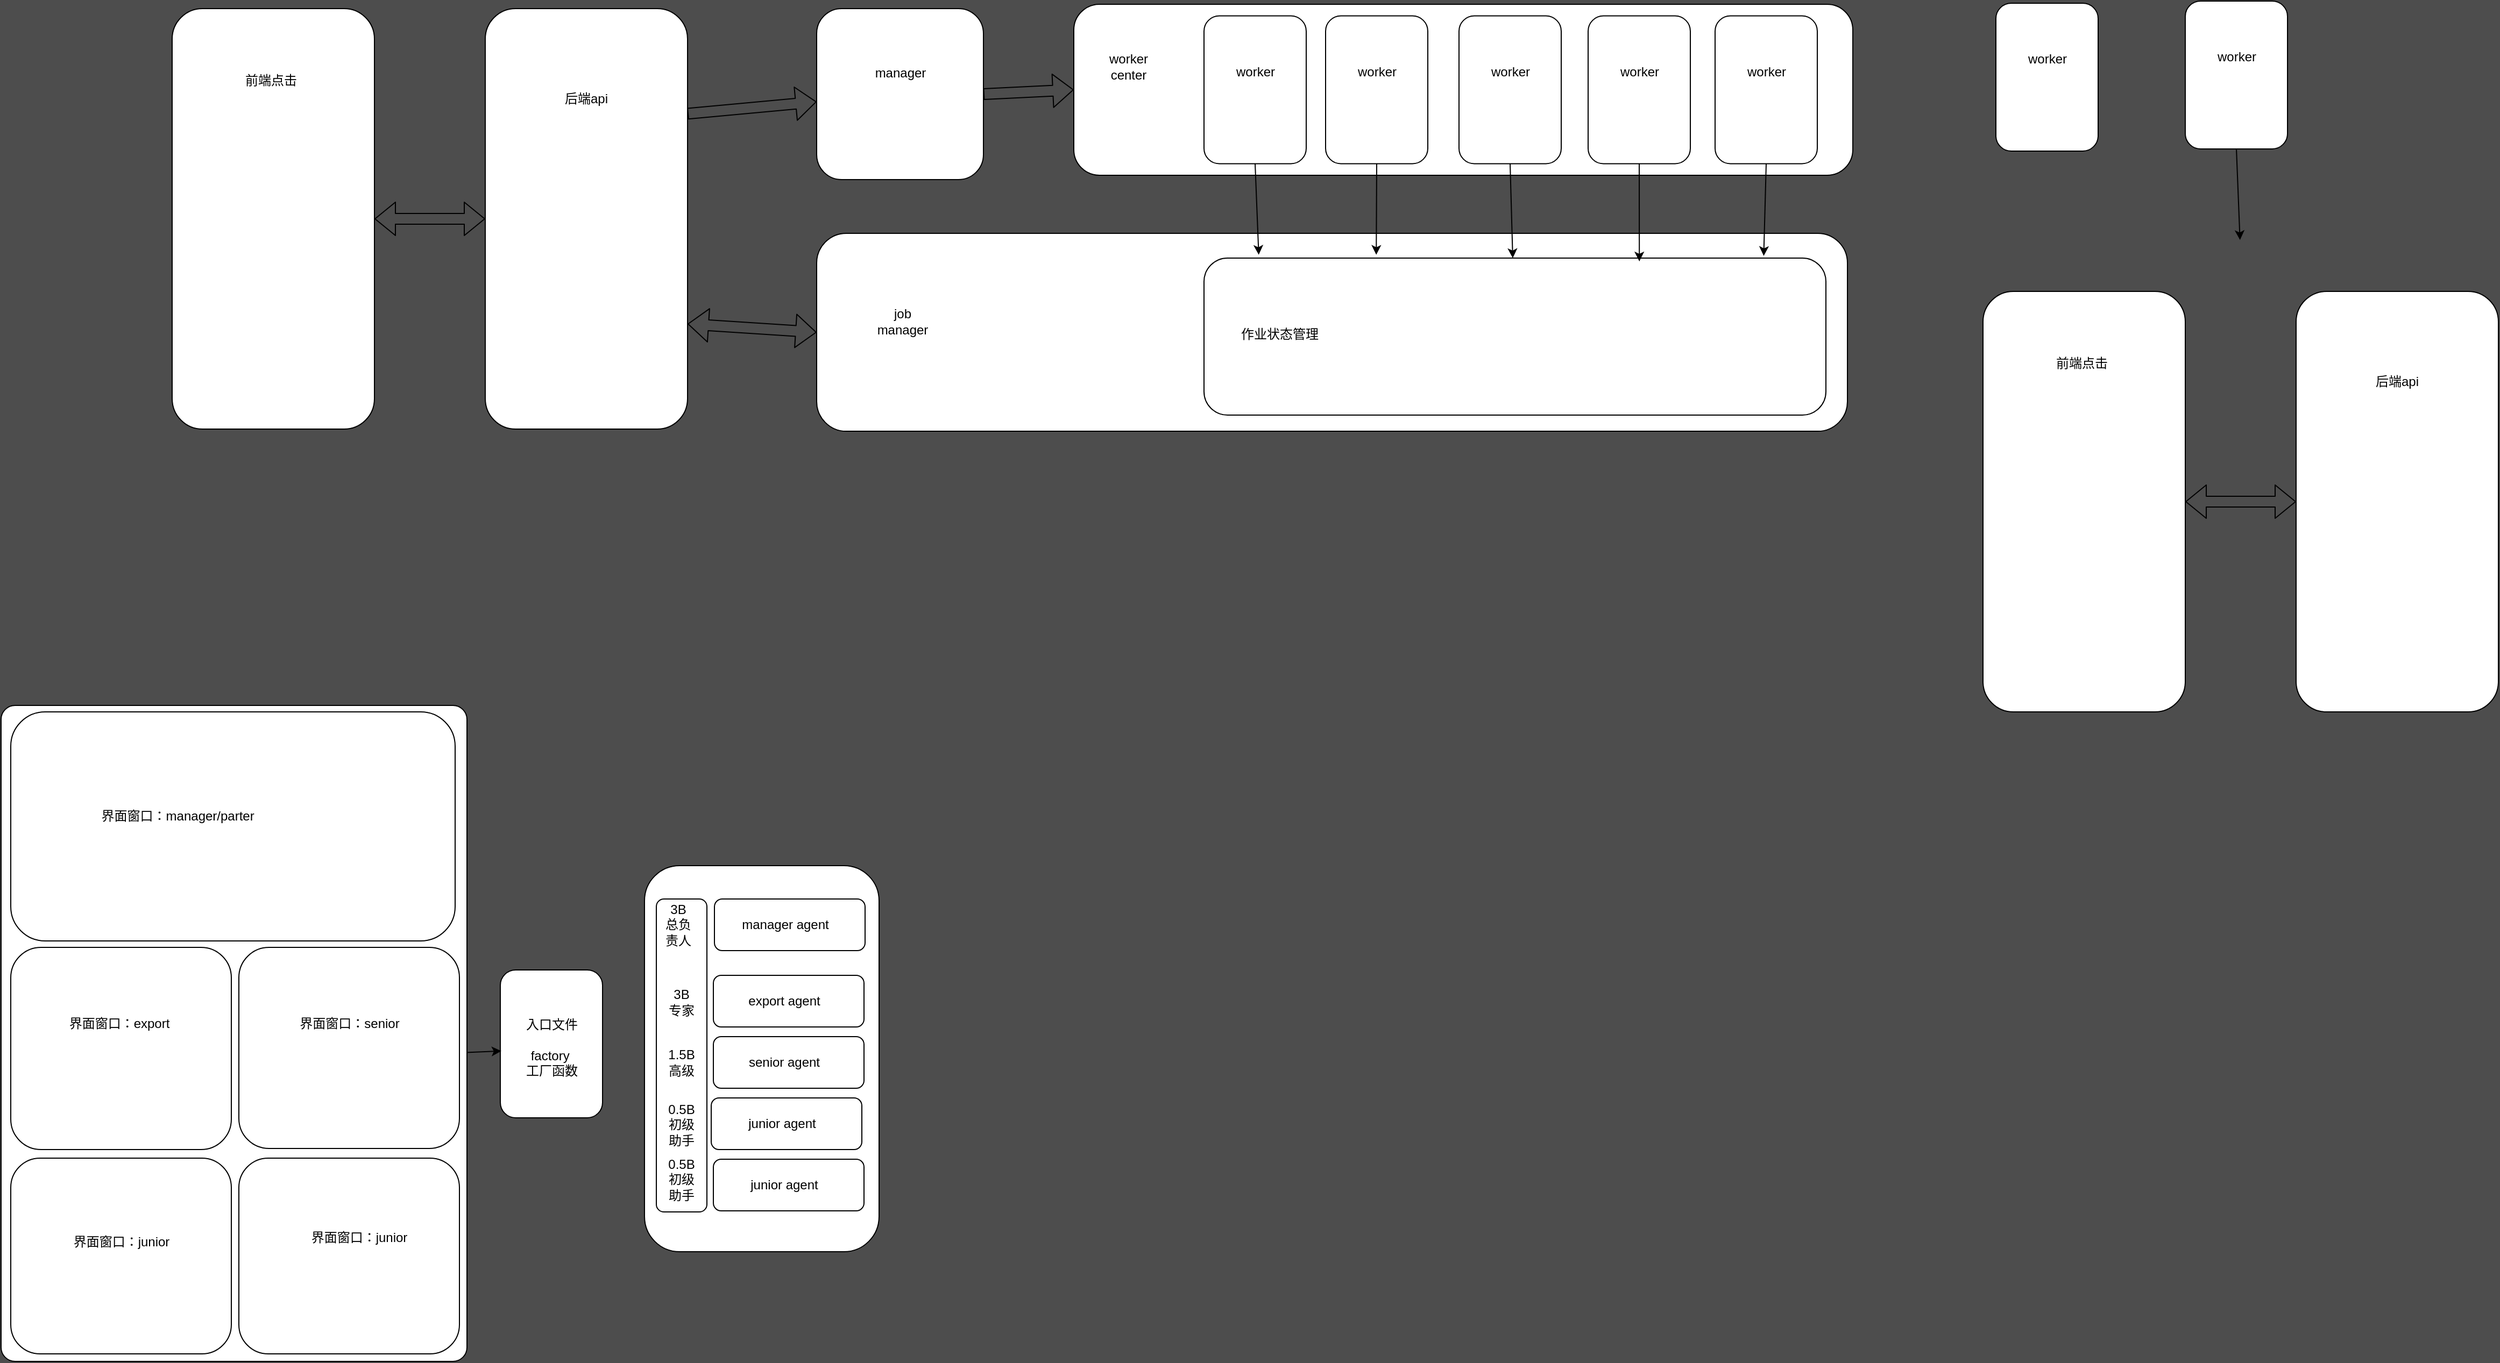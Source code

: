 <mxfile>
    <diagram id="UIuKdaqK2b-cuma6LV4_" name="第 1 页">
        <mxGraphModel dx="654" dy="234" grid="0" gridSize="10" guides="1" tooltips="1" connect="1" arrows="1" fold="1" page="1" pageScale="1" pageWidth="3300" pageHeight="4681" background="#4D4D4D" math="0" shadow="0">
            <root>
                <mxCell id="0"/>
                <mxCell id="1" parent="0"/>
                <mxCell id="2" value="" style="rounded=1;whiteSpace=wrap;html=1;" vertex="1" parent="1">
                    <mxGeometry x="213" y="228" width="188" height="391" as="geometry"/>
                </mxCell>
                <mxCell id="3" value="" style="rounded=1;whiteSpace=wrap;html=1;" vertex="1" parent="1">
                    <mxGeometry x="504" y="228" width="188" height="391" as="geometry"/>
                </mxCell>
                <mxCell id="4" value="前端点击" style="text;html=1;strokeColor=none;fillColor=none;align=center;verticalAlign=middle;whiteSpace=wrap;rounded=0;" vertex="1" parent="1">
                    <mxGeometry x="275" y="280" width="60" height="30" as="geometry"/>
                </mxCell>
                <mxCell id="5" value="后端api" style="text;html=1;strokeColor=none;fillColor=none;align=center;verticalAlign=middle;whiteSpace=wrap;rounded=0;" vertex="1" parent="1">
                    <mxGeometry x="568" y="297" width="60" height="30" as="geometry"/>
                </mxCell>
                <mxCell id="6" value="" style="rounded=1;whiteSpace=wrap;html=1;" vertex="1" parent="1">
                    <mxGeometry x="812" y="228" width="155" height="159" as="geometry"/>
                </mxCell>
                <mxCell id="7" value="manager" style="text;html=1;strokeColor=none;fillColor=none;align=center;verticalAlign=middle;whiteSpace=wrap;rounded=0;" vertex="1" parent="1">
                    <mxGeometry x="860" y="273" width="60" height="30" as="geometry"/>
                </mxCell>
                <mxCell id="8" value="" style="rounded=1;whiteSpace=wrap;html=1;" vertex="1" parent="1">
                    <mxGeometry x="1051" y="224" width="724" height="159" as="geometry"/>
                </mxCell>
                <mxCell id="10" value="" style="rounded=1;whiteSpace=wrap;html=1;" vertex="1" parent="1">
                    <mxGeometry x="1172" y="234.75" width="95" height="137.5" as="geometry"/>
                </mxCell>
                <mxCell id="11" value="worker" style="text;html=1;strokeColor=none;fillColor=none;align=center;verticalAlign=middle;whiteSpace=wrap;rounded=0;" vertex="1" parent="1">
                    <mxGeometry x="1189.5" y="272" width="60" height="30" as="geometry"/>
                </mxCell>
                <mxCell id="12" value="" style="rounded=1;whiteSpace=wrap;html=1;" vertex="1" parent="1">
                    <mxGeometry x="1285" y="234.75" width="95" height="137.5" as="geometry"/>
                </mxCell>
                <mxCell id="13" value="worker" style="text;html=1;strokeColor=none;fillColor=none;align=center;verticalAlign=middle;whiteSpace=wrap;rounded=0;" vertex="1" parent="1">
                    <mxGeometry x="1302.5" y="272" width="60" height="30" as="geometry"/>
                </mxCell>
                <mxCell id="14" value="" style="rounded=1;whiteSpace=wrap;html=1;" vertex="1" parent="1">
                    <mxGeometry x="1647" y="234.75" width="95" height="137.5" as="geometry"/>
                </mxCell>
                <mxCell id="15" value="worker" style="text;html=1;strokeColor=none;fillColor=none;align=center;verticalAlign=middle;whiteSpace=wrap;rounded=0;" vertex="1" parent="1">
                    <mxGeometry x="1664.5" y="272" width="60" height="30" as="geometry"/>
                </mxCell>
                <mxCell id="16" value="" style="rounded=1;whiteSpace=wrap;html=1;" vertex="1" parent="1">
                    <mxGeometry x="1529" y="234.75" width="95" height="137.5" as="geometry"/>
                </mxCell>
                <mxCell id="17" value="worker" style="text;html=1;strokeColor=none;fillColor=none;align=center;verticalAlign=middle;whiteSpace=wrap;rounded=0;" vertex="1" parent="1">
                    <mxGeometry x="1546.5" y="272" width="60" height="30" as="geometry"/>
                </mxCell>
                <mxCell id="18" value="" style="rounded=1;whiteSpace=wrap;html=1;" vertex="1" parent="1">
                    <mxGeometry x="1409" y="234.75" width="95" height="137.5" as="geometry"/>
                </mxCell>
                <mxCell id="19" value="worker" style="text;html=1;strokeColor=none;fillColor=none;align=center;verticalAlign=middle;whiteSpace=wrap;rounded=0;" vertex="1" parent="1">
                    <mxGeometry x="1426.5" y="272" width="60" height="30" as="geometry"/>
                </mxCell>
                <mxCell id="23" value="worker center" style="text;html=1;strokeColor=none;fillColor=none;align=center;verticalAlign=middle;whiteSpace=wrap;rounded=0;" vertex="1" parent="1">
                    <mxGeometry x="1072" y="267" width="60" height="30" as="geometry"/>
                </mxCell>
                <mxCell id="24" value="" style="rounded=1;whiteSpace=wrap;html=1;" vertex="1" parent="1">
                    <mxGeometry x="812" y="437" width="958" height="184" as="geometry"/>
                </mxCell>
                <mxCell id="22" value="job manager" style="text;html=1;strokeColor=none;fillColor=none;align=center;verticalAlign=middle;whiteSpace=wrap;rounded=0;" vertex="1" parent="1">
                    <mxGeometry x="862" y="504" width="60" height="30" as="geometry"/>
                </mxCell>
                <mxCell id="25" value="" style="rounded=1;whiteSpace=wrap;html=1;" vertex="1" parent="1">
                    <mxGeometry x="1172" y="460" width="578" height="146" as="geometry"/>
                </mxCell>
                <mxCell id="26" value="作业状态管理" style="text;html=1;strokeColor=none;fillColor=none;align=center;verticalAlign=middle;whiteSpace=wrap;rounded=0;" vertex="1" parent="1">
                    <mxGeometry x="1199" y="516" width="87" height="30" as="geometry"/>
                </mxCell>
                <mxCell id="29" value="" style="shape=flexArrow;endArrow=classic;startArrow=classic;html=1;exitX=1;exitY=0.5;exitDx=0;exitDy=0;entryX=0;entryY=0.5;entryDx=0;entryDy=0;" edge="1" parent="1" source="2" target="3">
                    <mxGeometry width="100" height="100" relative="1" as="geometry">
                        <mxPoint x="416" y="456" as="sourcePoint"/>
                        <mxPoint x="516" y="356" as="targetPoint"/>
                    </mxGeometry>
                </mxCell>
                <mxCell id="30" value="" style="shape=flexArrow;endArrow=classic;startArrow=classic;html=1;exitX=1;exitY=0.75;exitDx=0;exitDy=0;entryX=0;entryY=0.5;entryDx=0;entryDy=0;" edge="1" parent="1" source="3" target="24">
                    <mxGeometry width="100" height="100" relative="1" as="geometry">
                        <mxPoint x="982" y="461" as="sourcePoint"/>
                        <mxPoint x="1082" y="361" as="targetPoint"/>
                    </mxGeometry>
                </mxCell>
                <mxCell id="31" value="" style="shape=flexArrow;endArrow=classic;html=1;exitX=1;exitY=0.25;exitDx=0;exitDy=0;" edge="1" parent="1" source="3" target="6">
                    <mxGeometry width="50" height="50" relative="1" as="geometry">
                        <mxPoint x="997" y="426" as="sourcePoint"/>
                        <mxPoint x="1047" y="376" as="targetPoint"/>
                    </mxGeometry>
                </mxCell>
                <mxCell id="33" value="" style="shape=flexArrow;endArrow=classic;html=1;exitX=1;exitY=0.5;exitDx=0;exitDy=0;entryX=0;entryY=0.5;entryDx=0;entryDy=0;" edge="1" parent="1" source="6" target="8">
                    <mxGeometry width="50" height="50" relative="1" as="geometry">
                        <mxPoint x="997" y="426" as="sourcePoint"/>
                        <mxPoint x="1047" y="376" as="targetPoint"/>
                    </mxGeometry>
                </mxCell>
                <mxCell id="35" value="" style="endArrow=classic;html=1;exitX=0.5;exitY=1;exitDx=0;exitDy=0;entryX=0.088;entryY=-0.021;entryDx=0;entryDy=0;entryPerimeter=0;" edge="1" parent="1" source="10" target="25">
                    <mxGeometry width="50" height="50" relative="1" as="geometry">
                        <mxPoint x="997" y="426" as="sourcePoint"/>
                        <mxPoint x="1047" y="376" as="targetPoint"/>
                    </mxGeometry>
                </mxCell>
                <mxCell id="36" value="" style="endArrow=classic;html=1;exitX=0.5;exitY=1;exitDx=0;exitDy=0;entryX=0.277;entryY=-0.021;entryDx=0;entryDy=0;entryPerimeter=0;" edge="1" parent="1" source="12" target="25">
                    <mxGeometry width="50" height="50" relative="1" as="geometry">
                        <mxPoint x="1229.5" y="382.25" as="sourcePoint"/>
                        <mxPoint x="1361.33" y="470" as="targetPoint"/>
                    </mxGeometry>
                </mxCell>
                <mxCell id="37" value="" style="endArrow=classic;html=1;exitX=0.5;exitY=1;exitDx=0;exitDy=0;" edge="1" parent="1" source="18" target="25">
                    <mxGeometry width="50" height="50" relative="1" as="geometry">
                        <mxPoint x="1342.5" y="382.25" as="sourcePoint"/>
                        <mxPoint x="1371.33" y="480" as="targetPoint"/>
                    </mxGeometry>
                </mxCell>
                <mxCell id="38" value="" style="endArrow=classic;html=1;exitX=0.5;exitY=1;exitDx=0;exitDy=0;entryX=0.7;entryY=0.021;entryDx=0;entryDy=0;entryPerimeter=0;" edge="1" parent="1" source="16" target="25">
                    <mxGeometry width="50" height="50" relative="1" as="geometry">
                        <mxPoint x="1466.5" y="382.25" as="sourcePoint"/>
                        <mxPoint x="1381.33" y="490" as="targetPoint"/>
                    </mxGeometry>
                </mxCell>
                <mxCell id="39" value="" style="endArrow=classic;html=1;exitX=0.5;exitY=1;exitDx=0;exitDy=0;entryX=0.9;entryY=-0.014;entryDx=0;entryDy=0;entryPerimeter=0;" edge="1" parent="1" source="14" target="25">
                    <mxGeometry width="50" height="50" relative="1" as="geometry">
                        <mxPoint x="1586.5" y="382.25" as="sourcePoint"/>
                        <mxPoint x="1391.33" y="500" as="targetPoint"/>
                    </mxGeometry>
                </mxCell>
                <mxCell id="40" value="" style="rounded=1;whiteSpace=wrap;html=1;" vertex="1" parent="1">
                    <mxGeometry x="1908" y="223" width="95" height="137.5" as="geometry"/>
                </mxCell>
                <mxCell id="41" value="worker" style="text;html=1;strokeColor=none;fillColor=none;align=center;verticalAlign=middle;whiteSpace=wrap;rounded=0;" vertex="1" parent="1">
                    <mxGeometry x="1925.5" y="260.25" width="60" height="30" as="geometry"/>
                </mxCell>
                <mxCell id="42" value="" style="rounded=1;whiteSpace=wrap;html=1;" vertex="1" parent="1">
                    <mxGeometry x="2084" y="221" width="95" height="137.5" as="geometry"/>
                </mxCell>
                <mxCell id="43" value="worker" style="text;html=1;strokeColor=none;fillColor=none;align=center;verticalAlign=middle;whiteSpace=wrap;rounded=0;" vertex="1" parent="1">
                    <mxGeometry x="2101.5" y="258.25" width="60" height="30" as="geometry"/>
                </mxCell>
                <mxCell id="44" value="" style="endArrow=classic;html=1;exitX=0.5;exitY=1;exitDx=0;exitDy=0;entryX=0.088;entryY=-0.021;entryDx=0;entryDy=0;entryPerimeter=0;" edge="1" parent="1" source="42">
                    <mxGeometry width="50" height="50" relative="1" as="geometry">
                        <mxPoint x="1909" y="412.25" as="sourcePoint"/>
                        <mxPoint x="2134.864" y="443.184" as="targetPoint"/>
                    </mxGeometry>
                </mxCell>
                <mxCell id="45" value="" style="rounded=1;whiteSpace=wrap;html=1;" vertex="1" parent="1">
                    <mxGeometry x="1896" y="491" width="188" height="391" as="geometry"/>
                </mxCell>
                <mxCell id="46" value="" style="rounded=1;whiteSpace=wrap;html=1;" vertex="1" parent="1">
                    <mxGeometry x="2187" y="491" width="188" height="391" as="geometry"/>
                </mxCell>
                <mxCell id="47" value="前端点击" style="text;html=1;strokeColor=none;fillColor=none;align=center;verticalAlign=middle;whiteSpace=wrap;rounded=0;" vertex="1" parent="1">
                    <mxGeometry x="1958" y="543" width="60" height="30" as="geometry"/>
                </mxCell>
                <mxCell id="48" value="后端api" style="text;html=1;strokeColor=none;fillColor=none;align=center;verticalAlign=middle;whiteSpace=wrap;rounded=0;" vertex="1" parent="1">
                    <mxGeometry x="2251" y="560" width="60" height="30" as="geometry"/>
                </mxCell>
                <mxCell id="49" value="" style="shape=flexArrow;endArrow=classic;startArrow=classic;html=1;exitX=1;exitY=0.5;exitDx=0;exitDy=0;entryX=0;entryY=0.5;entryDx=0;entryDy=0;" edge="1" parent="1" source="45" target="46">
                    <mxGeometry width="100" height="100" relative="1" as="geometry">
                        <mxPoint x="2099" y="719" as="sourcePoint"/>
                        <mxPoint x="2199" y="619" as="targetPoint"/>
                    </mxGeometry>
                </mxCell>
                <mxCell id="59" value="" style="group" vertex="1" connectable="0" parent="1">
                    <mxGeometry x="518" y="1122" width="95" height="137.5" as="geometry"/>
                </mxCell>
                <mxCell id="50" value="" style="rounded=1;whiteSpace=wrap;html=1;" vertex="1" parent="59">
                    <mxGeometry width="95" height="137.5" as="geometry"/>
                </mxCell>
                <mxCell id="51" value="入口文件&lt;br&gt;&lt;br&gt;factory&amp;nbsp;&lt;br&gt;工厂函数" style="text;html=1;strokeColor=none;fillColor=none;align=center;verticalAlign=middle;whiteSpace=wrap;rounded=0;" vertex="1" parent="59">
                    <mxGeometry x="10.75" y="37.25" width="73.5" height="69.75" as="geometry"/>
                </mxCell>
                <mxCell id="82" value="" style="group" vertex="1" connectable="0" parent="1">
                    <mxGeometry x="652" y="1025" width="218" height="359" as="geometry"/>
                </mxCell>
                <mxCell id="55" value="" style="rounded=1;whiteSpace=wrap;html=1;" vertex="1" parent="82">
                    <mxGeometry width="218" height="359" as="geometry"/>
                </mxCell>
                <mxCell id="58" value="" style="group" vertex="1" connectable="0" parent="82">
                    <mxGeometry x="65" y="31" width="140" height="48" as="geometry"/>
                </mxCell>
                <mxCell id="53" value="" style="rounded=1;whiteSpace=wrap;html=1;" vertex="1" parent="58">
                    <mxGeometry width="140" height="48" as="geometry"/>
                </mxCell>
                <mxCell id="54" value="manager agent" style="text;html=1;strokeColor=none;fillColor=none;align=center;verticalAlign=middle;whiteSpace=wrap;rounded=0;" vertex="1" parent="58">
                    <mxGeometry x="10.75" y="14.25" width="110.25" height="19.75" as="geometry"/>
                </mxCell>
                <mxCell id="60" value="" style="group" vertex="1" connectable="0" parent="82">
                    <mxGeometry x="64" y="102" width="140" height="48" as="geometry"/>
                </mxCell>
                <mxCell id="64" value="" style="group" vertex="1" connectable="0" parent="60">
                    <mxGeometry width="140" height="48" as="geometry"/>
                </mxCell>
                <mxCell id="61" value="" style="rounded=1;whiteSpace=wrap;html=1;" vertex="1" parent="64">
                    <mxGeometry width="140" height="48" as="geometry"/>
                </mxCell>
                <mxCell id="62" value="export agent" style="text;html=1;strokeColor=none;fillColor=none;align=center;verticalAlign=middle;whiteSpace=wrap;rounded=0;" vertex="1" parent="64">
                    <mxGeometry x="10.75" y="14.25" width="110.25" height="19.75" as="geometry"/>
                </mxCell>
                <mxCell id="65" value="" style="group" vertex="1" connectable="0" parent="82">
                    <mxGeometry x="64" y="159" width="140" height="48" as="geometry"/>
                </mxCell>
                <mxCell id="66" value="" style="rounded=1;whiteSpace=wrap;html=1;" vertex="1" parent="65">
                    <mxGeometry width="140" height="48" as="geometry"/>
                </mxCell>
                <mxCell id="67" value="senior agent" style="text;html=1;strokeColor=none;fillColor=none;align=center;verticalAlign=middle;whiteSpace=wrap;rounded=0;" vertex="1" parent="65">
                    <mxGeometry x="10.75" y="14.25" width="110.25" height="19.75" as="geometry"/>
                </mxCell>
                <mxCell id="68" value="" style="group" vertex="1" connectable="0" parent="82">
                    <mxGeometry x="62" y="216" width="140" height="48" as="geometry"/>
                </mxCell>
                <mxCell id="69" value="" style="rounded=1;whiteSpace=wrap;html=1;" vertex="1" parent="68">
                    <mxGeometry width="140" height="48" as="geometry"/>
                </mxCell>
                <mxCell id="70" value="junior agent" style="text;html=1;strokeColor=none;fillColor=none;align=center;verticalAlign=middle;whiteSpace=wrap;rounded=0;" vertex="1" parent="68">
                    <mxGeometry x="10.75" y="14.25" width="110.25" height="19.75" as="geometry"/>
                </mxCell>
                <mxCell id="71" value="" style="group" vertex="1" connectable="0" parent="82">
                    <mxGeometry x="64" y="273" width="140" height="48" as="geometry"/>
                </mxCell>
                <mxCell id="72" value="" style="rounded=1;whiteSpace=wrap;html=1;" vertex="1" parent="71">
                    <mxGeometry width="140" height="48" as="geometry"/>
                </mxCell>
                <mxCell id="73" value="junior agent" style="text;html=1;strokeColor=none;fillColor=none;align=center;verticalAlign=middle;whiteSpace=wrap;rounded=0;" vertex="1" parent="71">
                    <mxGeometry x="10.75" y="14.25" width="110.25" height="19.75" as="geometry"/>
                </mxCell>
                <mxCell id="81" value="" style="group" vertex="1" connectable="0" parent="82">
                    <mxGeometry x="11" y="31" width="47" height="291" as="geometry"/>
                </mxCell>
                <mxCell id="74" value="" style="rounded=1;whiteSpace=wrap;html=1;" vertex="1" parent="81">
                    <mxGeometry width="47" height="291" as="geometry"/>
                </mxCell>
                <mxCell id="75" value="3B&lt;br&gt;总负责人" style="text;html=1;strokeColor=none;fillColor=none;align=center;verticalAlign=middle;whiteSpace=wrap;rounded=0;" vertex="1" parent="81">
                    <mxGeometry x="3" y="3" width="35" height="42" as="geometry"/>
                </mxCell>
                <mxCell id="76" value="3B&lt;br&gt;专家" style="text;html=1;strokeColor=none;fillColor=none;align=center;verticalAlign=middle;whiteSpace=wrap;rounded=0;" vertex="1" parent="81">
                    <mxGeometry x="6" y="80.5" width="35" height="31" as="geometry"/>
                </mxCell>
                <mxCell id="77" value="1.5B&lt;br&gt;高级" style="text;html=1;strokeColor=none;fillColor=none;align=center;verticalAlign=middle;whiteSpace=wrap;rounded=0;" vertex="1" parent="81">
                    <mxGeometry x="6" y="139" width="35" height="26" as="geometry"/>
                </mxCell>
                <mxCell id="78" value="0.5B&lt;br&gt;初级助手" style="text;html=1;strokeColor=none;fillColor=none;align=center;verticalAlign=middle;whiteSpace=wrap;rounded=0;" vertex="1" parent="81">
                    <mxGeometry x="6" y="187" width="35" height="46" as="geometry"/>
                </mxCell>
                <mxCell id="79" value="0.5B&lt;br&gt;&lt;div&gt;初级助手&lt;/div&gt;" style="text;html=1;strokeColor=none;fillColor=none;align=center;verticalAlign=middle;whiteSpace=wrap;rounded=0;" vertex="1" parent="81">
                    <mxGeometry x="6" y="236" width="35" height="50" as="geometry"/>
                </mxCell>
                <mxCell id="96" style="edgeStyle=none;html=1;entryX=0.01;entryY=0.548;entryDx=0;entryDy=0;entryPerimeter=0;exitX=0.998;exitY=0.529;exitDx=0;exitDy=0;exitPerimeter=0;" edge="1" parent="1" source="83" target="50">
                    <mxGeometry relative="1" as="geometry"/>
                </mxCell>
                <mxCell id="83" value="" style="rounded=1;whiteSpace=wrap;html=1;arcSize=3;" vertex="1" parent="1">
                    <mxGeometry x="54" y="876" width="433" height="610" as="geometry"/>
                </mxCell>
                <mxCell id="84" value="" style="rounded=1;whiteSpace=wrap;html=1;" vertex="1" parent="1">
                    <mxGeometry x="63" y="882" width="413" height="213" as="geometry"/>
                </mxCell>
                <mxCell id="85" value="" style="rounded=1;whiteSpace=wrap;html=1;" vertex="1" parent="1">
                    <mxGeometry x="63" y="1101" width="205" height="188" as="geometry"/>
                </mxCell>
                <mxCell id="86" value="" style="rounded=1;whiteSpace=wrap;html=1;" vertex="1" parent="1">
                    <mxGeometry x="275" y="1101" width="205" height="187" as="geometry"/>
                </mxCell>
                <mxCell id="87" value="" style="rounded=1;whiteSpace=wrap;html=1;" vertex="1" parent="1">
                    <mxGeometry x="63" y="1297" width="205" height="182" as="geometry"/>
                </mxCell>
                <mxCell id="88" value="" style="rounded=1;whiteSpace=wrap;html=1;" vertex="1" parent="1">
                    <mxGeometry x="275" y="1297" width="205" height="182" as="geometry"/>
                </mxCell>
                <mxCell id="89" value="界面窗口：manager/parter&amp;nbsp;" style="text;html=1;strokeColor=none;fillColor=none;align=center;verticalAlign=middle;whiteSpace=wrap;rounded=0;" vertex="1" parent="1">
                    <mxGeometry x="135.5" y="943" width="167.5" height="71" as="geometry"/>
                </mxCell>
                <mxCell id="90" value="界面窗口：export" style="text;html=1;strokeColor=none;fillColor=none;align=center;verticalAlign=middle;whiteSpace=wrap;rounded=0;" vertex="1" parent="1">
                    <mxGeometry x="80" y="1136" width="167.5" height="71" as="geometry"/>
                </mxCell>
                <mxCell id="91" value="界面窗口：senior" style="text;html=1;strokeColor=none;fillColor=none;align=center;verticalAlign=middle;whiteSpace=wrap;rounded=0;" vertex="1" parent="1">
                    <mxGeometry x="293.75" y="1136" width="167.5" height="71" as="geometry"/>
                </mxCell>
                <mxCell id="92" value="界面窗口：junior" style="text;html=1;strokeColor=none;fillColor=none;align=center;verticalAlign=middle;whiteSpace=wrap;rounded=0;" vertex="1" parent="1">
                    <mxGeometry x="303" y="1335" width="167.5" height="71" as="geometry"/>
                </mxCell>
                <mxCell id="93" value="界面窗口：junior" style="text;html=1;strokeColor=none;fillColor=none;align=center;verticalAlign=middle;whiteSpace=wrap;rounded=0;" vertex="1" parent="1">
                    <mxGeometry x="81.75" y="1339" width="167.5" height="71" as="geometry"/>
                </mxCell>
            </root>
        </mxGraphModel>
    </diagram>
</mxfile>